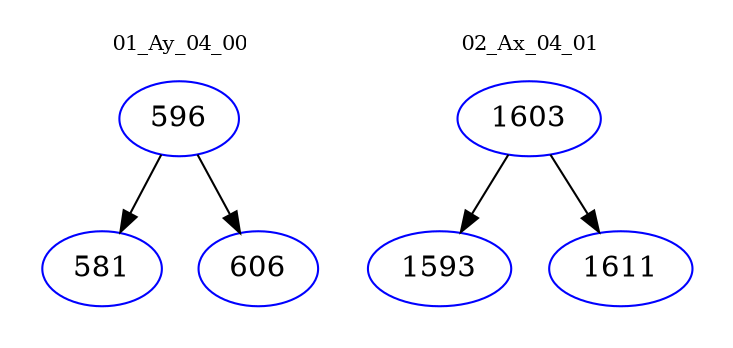 digraph{
subgraph cluster_0 {
color = white
label = "01_Ay_04_00";
fontsize=10;
T0_596 [label="596", color="blue"]
T0_596 -> T0_581 [color="black"]
T0_581 [label="581", color="blue"]
T0_596 -> T0_606 [color="black"]
T0_606 [label="606", color="blue"]
}
subgraph cluster_1 {
color = white
label = "02_Ax_04_01";
fontsize=10;
T1_1603 [label="1603", color="blue"]
T1_1603 -> T1_1593 [color="black"]
T1_1593 [label="1593", color="blue"]
T1_1603 -> T1_1611 [color="black"]
T1_1611 [label="1611", color="blue"]
}
}

